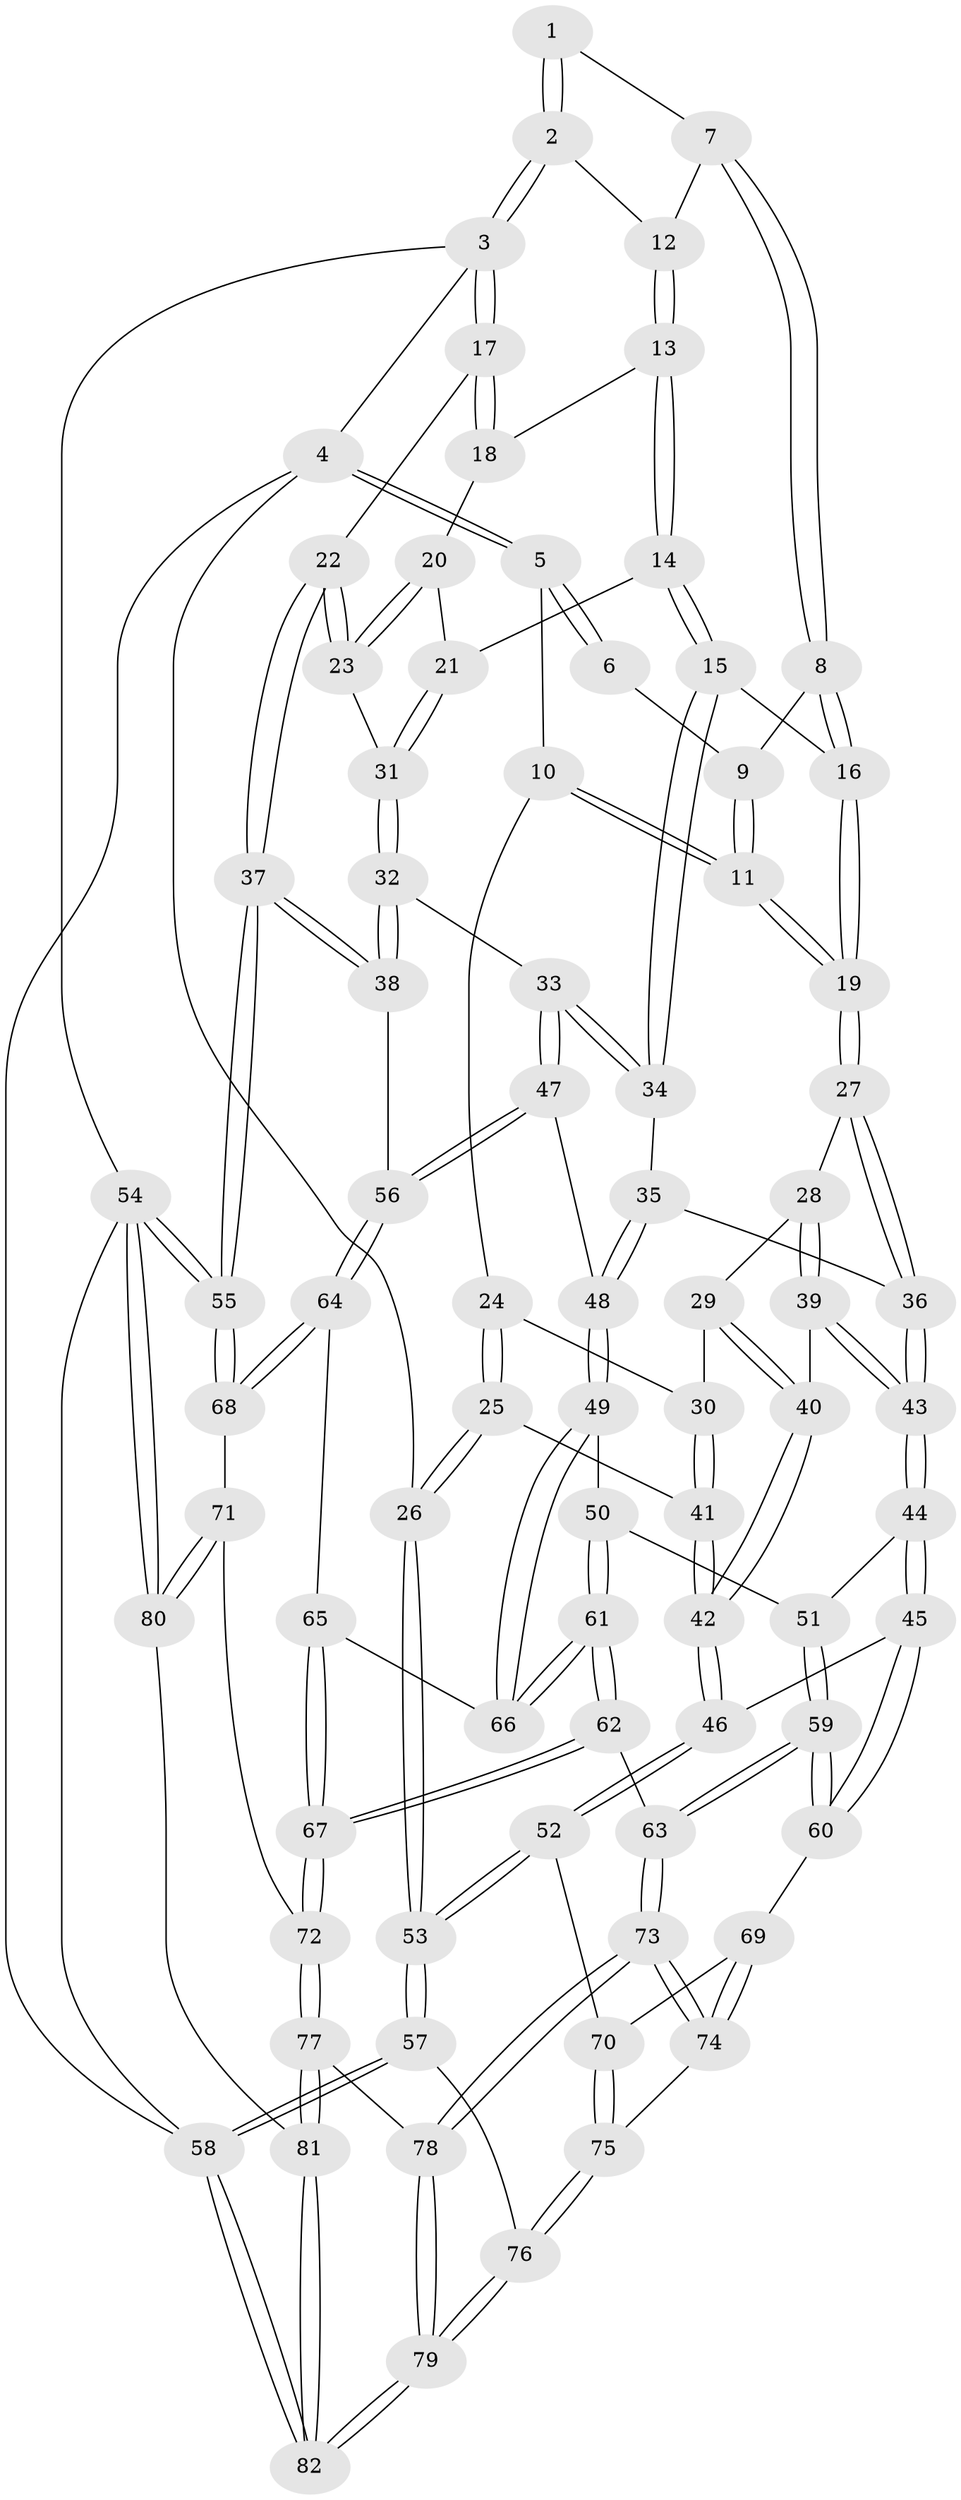 // Generated by graph-tools (version 1.1) at 2025/03/03/09/25 03:03:26]
// undirected, 82 vertices, 202 edges
graph export_dot {
graph [start="1"]
  node [color=gray90,style=filled];
  1 [pos="+0.6259518549559516+0"];
  2 [pos="+0.9409212101667133+0"];
  3 [pos="+1+0"];
  4 [pos="+0+0"];
  5 [pos="+0.14326930489081677+0"];
  6 [pos="+0.5234671832346661+0"];
  7 [pos="+0.6298562062679923+0.05144084704024042"];
  8 [pos="+0.5966915759120065+0.08906842657005501"];
  9 [pos="+0.522375777509717+0"];
  10 [pos="+0.2804368743957599+0.10854513364702716"];
  11 [pos="+0.44550914812159975+0.18794824223005957"];
  12 [pos="+0.8619872298224974+0"];
  13 [pos="+0.8579251497314504+0"];
  14 [pos="+0.7908561514762097+0.14501504068774818"];
  15 [pos="+0.6294977557585869+0.2216724244538448"];
  16 [pos="+0.5742697646752896+0.20922770243912456"];
  17 [pos="+1+0.2406176077639838"];
  18 [pos="+0.9625298582975238+0.13573787521332467"];
  19 [pos="+0.47670085903214426+0.2223946232349427"];
  20 [pos="+0.9598479404148648+0.15226387314306705"];
  21 [pos="+0.8351982193040367+0.19500070786673404"];
  22 [pos="+1+0.2867688890326386"];
  23 [pos="+0.9979337026663097+0.26961488492650765"];
  24 [pos="+0.23888008890144405+0.1504804841759324"];
  25 [pos="+0+0.2805997453597778"];
  26 [pos="+0+0.28348467449419923"];
  27 [pos="+0.46933213900092136+0.2425207668402576"];
  28 [pos="+0.40466072095341593+0.2833798868594979"];
  29 [pos="+0.2712361981113142+0.3447102032141221"];
  30 [pos="+0.22344367288846162+0.33420772049759984"];
  31 [pos="+0.8977269588476688+0.27519458442934025"];
  32 [pos="+0.8226345843497123+0.44150112747984227"];
  33 [pos="+0.799453166154577+0.4441379966635466"];
  34 [pos="+0.6644625251213676+0.29735068192777303"];
  35 [pos="+0.5943328824687453+0.4659682430140251"];
  36 [pos="+0.4802555804339148+0.43488130062486474"];
  37 [pos="+1+0.6180293464462082"];
  38 [pos="+0.9264289916843357+0.5147229770200455"];
  39 [pos="+0.3191359683827312+0.4489892322782698"];
  40 [pos="+0.315502856125162+0.4483477748057441"];
  41 [pos="+0.19577410932217423+0.34852720781832386"];
  42 [pos="+0.19808012108072878+0.5167459708947246"];
  43 [pos="+0.43299925658603894+0.4979084552454197"];
  44 [pos="+0.43002648503069113+0.5380908108080016"];
  45 [pos="+0.2326192970867656+0.5934037495703117"];
  46 [pos="+0.17045333836119145+0.5645610193553873"];
  47 [pos="+0.7787407708561987+0.4618804981191213"];
  48 [pos="+0.6791567097028967+0.5371101717851031"];
  49 [pos="+0.6738414860335955+0.5589849618509424"];
  50 [pos="+0.4845563298774133+0.5703309195593006"];
  51 [pos="+0.4346550331244+0.5500717511534622"];
  52 [pos="+0.07570149693819801+0.5932465501738606"];
  53 [pos="+0+0.5537262644760904"];
  54 [pos="+1+1"];
  55 [pos="+1+0.9458671562098283"];
  56 [pos="+0.811412724639471+0.6397299184902657"];
  57 [pos="+0+0.7652109694293883"];
  58 [pos="+0+1"];
  59 [pos="+0.41286487631384555+0.7015342682808261"];
  60 [pos="+0.2914951499544892+0.6710192687860714"];
  61 [pos="+0.5657101095412277+0.6566520657009268"];
  62 [pos="+0.5342235307646136+0.7625825603471136"];
  63 [pos="+0.44736028010140444+0.7695218894977742"];
  64 [pos="+0.7943923982846477+0.6662623531781631"];
  65 [pos="+0.6744753757269714+0.561216523292348"];
  66 [pos="+0.6738491887152912+0.5598813702893959"];
  67 [pos="+0.6726590140796261+0.8258586614058169"];
  68 [pos="+0.8405275424303972+0.822367243031832"];
  69 [pos="+0.26536933986200867+0.7260653212432037"];
  70 [pos="+0.1601234167120752+0.7607492529111696"];
  71 [pos="+0.6957109751900916+0.8375929008943929"];
  72 [pos="+0.6747417896986289+0.8278037606669605"];
  73 [pos="+0.39164487195189474+0.8531937298165964"];
  74 [pos="+0.31074644842548466+0.8297686537872504"];
  75 [pos="+0.1655527447953559+0.8446097290856869"];
  76 [pos="+0.1349783805606995+0.8909732805767363"];
  77 [pos="+0.4817185348281926+0.989025109648278"];
  78 [pos="+0.3922191108216464+0.8628739750062303"];
  79 [pos="+0.17574127897144104+1"];
  80 [pos="+0.6332384236710061+1"];
  81 [pos="+0.5169862755264477+1"];
  82 [pos="+0.1442821064959544+1"];
  1 -- 2;
  1 -- 2;
  1 -- 7;
  2 -- 3;
  2 -- 3;
  2 -- 12;
  3 -- 4;
  3 -- 17;
  3 -- 17;
  3 -- 54;
  4 -- 5;
  4 -- 5;
  4 -- 26;
  4 -- 58;
  5 -- 6;
  5 -- 6;
  5 -- 10;
  6 -- 9;
  7 -- 8;
  7 -- 8;
  7 -- 12;
  8 -- 9;
  8 -- 16;
  8 -- 16;
  9 -- 11;
  9 -- 11;
  10 -- 11;
  10 -- 11;
  10 -- 24;
  11 -- 19;
  11 -- 19;
  12 -- 13;
  12 -- 13;
  13 -- 14;
  13 -- 14;
  13 -- 18;
  14 -- 15;
  14 -- 15;
  14 -- 21;
  15 -- 16;
  15 -- 34;
  15 -- 34;
  16 -- 19;
  16 -- 19;
  17 -- 18;
  17 -- 18;
  17 -- 22;
  18 -- 20;
  19 -- 27;
  19 -- 27;
  20 -- 21;
  20 -- 23;
  20 -- 23;
  21 -- 31;
  21 -- 31;
  22 -- 23;
  22 -- 23;
  22 -- 37;
  22 -- 37;
  23 -- 31;
  24 -- 25;
  24 -- 25;
  24 -- 30;
  25 -- 26;
  25 -- 26;
  25 -- 41;
  26 -- 53;
  26 -- 53;
  27 -- 28;
  27 -- 36;
  27 -- 36;
  28 -- 29;
  28 -- 39;
  28 -- 39;
  29 -- 30;
  29 -- 40;
  29 -- 40;
  30 -- 41;
  30 -- 41;
  31 -- 32;
  31 -- 32;
  32 -- 33;
  32 -- 38;
  32 -- 38;
  33 -- 34;
  33 -- 34;
  33 -- 47;
  33 -- 47;
  34 -- 35;
  35 -- 36;
  35 -- 48;
  35 -- 48;
  36 -- 43;
  36 -- 43;
  37 -- 38;
  37 -- 38;
  37 -- 55;
  37 -- 55;
  38 -- 56;
  39 -- 40;
  39 -- 43;
  39 -- 43;
  40 -- 42;
  40 -- 42;
  41 -- 42;
  41 -- 42;
  42 -- 46;
  42 -- 46;
  43 -- 44;
  43 -- 44;
  44 -- 45;
  44 -- 45;
  44 -- 51;
  45 -- 46;
  45 -- 60;
  45 -- 60;
  46 -- 52;
  46 -- 52;
  47 -- 48;
  47 -- 56;
  47 -- 56;
  48 -- 49;
  48 -- 49;
  49 -- 50;
  49 -- 66;
  49 -- 66;
  50 -- 51;
  50 -- 61;
  50 -- 61;
  51 -- 59;
  51 -- 59;
  52 -- 53;
  52 -- 53;
  52 -- 70;
  53 -- 57;
  53 -- 57;
  54 -- 55;
  54 -- 55;
  54 -- 80;
  54 -- 80;
  54 -- 58;
  55 -- 68;
  55 -- 68;
  56 -- 64;
  56 -- 64;
  57 -- 58;
  57 -- 58;
  57 -- 76;
  58 -- 82;
  58 -- 82;
  59 -- 60;
  59 -- 60;
  59 -- 63;
  59 -- 63;
  60 -- 69;
  61 -- 62;
  61 -- 62;
  61 -- 66;
  61 -- 66;
  62 -- 63;
  62 -- 67;
  62 -- 67;
  63 -- 73;
  63 -- 73;
  64 -- 65;
  64 -- 68;
  64 -- 68;
  65 -- 66;
  65 -- 67;
  65 -- 67;
  67 -- 72;
  67 -- 72;
  68 -- 71;
  69 -- 70;
  69 -- 74;
  69 -- 74;
  70 -- 75;
  70 -- 75;
  71 -- 72;
  71 -- 80;
  71 -- 80;
  72 -- 77;
  72 -- 77;
  73 -- 74;
  73 -- 74;
  73 -- 78;
  73 -- 78;
  74 -- 75;
  75 -- 76;
  75 -- 76;
  76 -- 79;
  76 -- 79;
  77 -- 78;
  77 -- 81;
  77 -- 81;
  78 -- 79;
  78 -- 79;
  79 -- 82;
  79 -- 82;
  80 -- 81;
  81 -- 82;
  81 -- 82;
}
